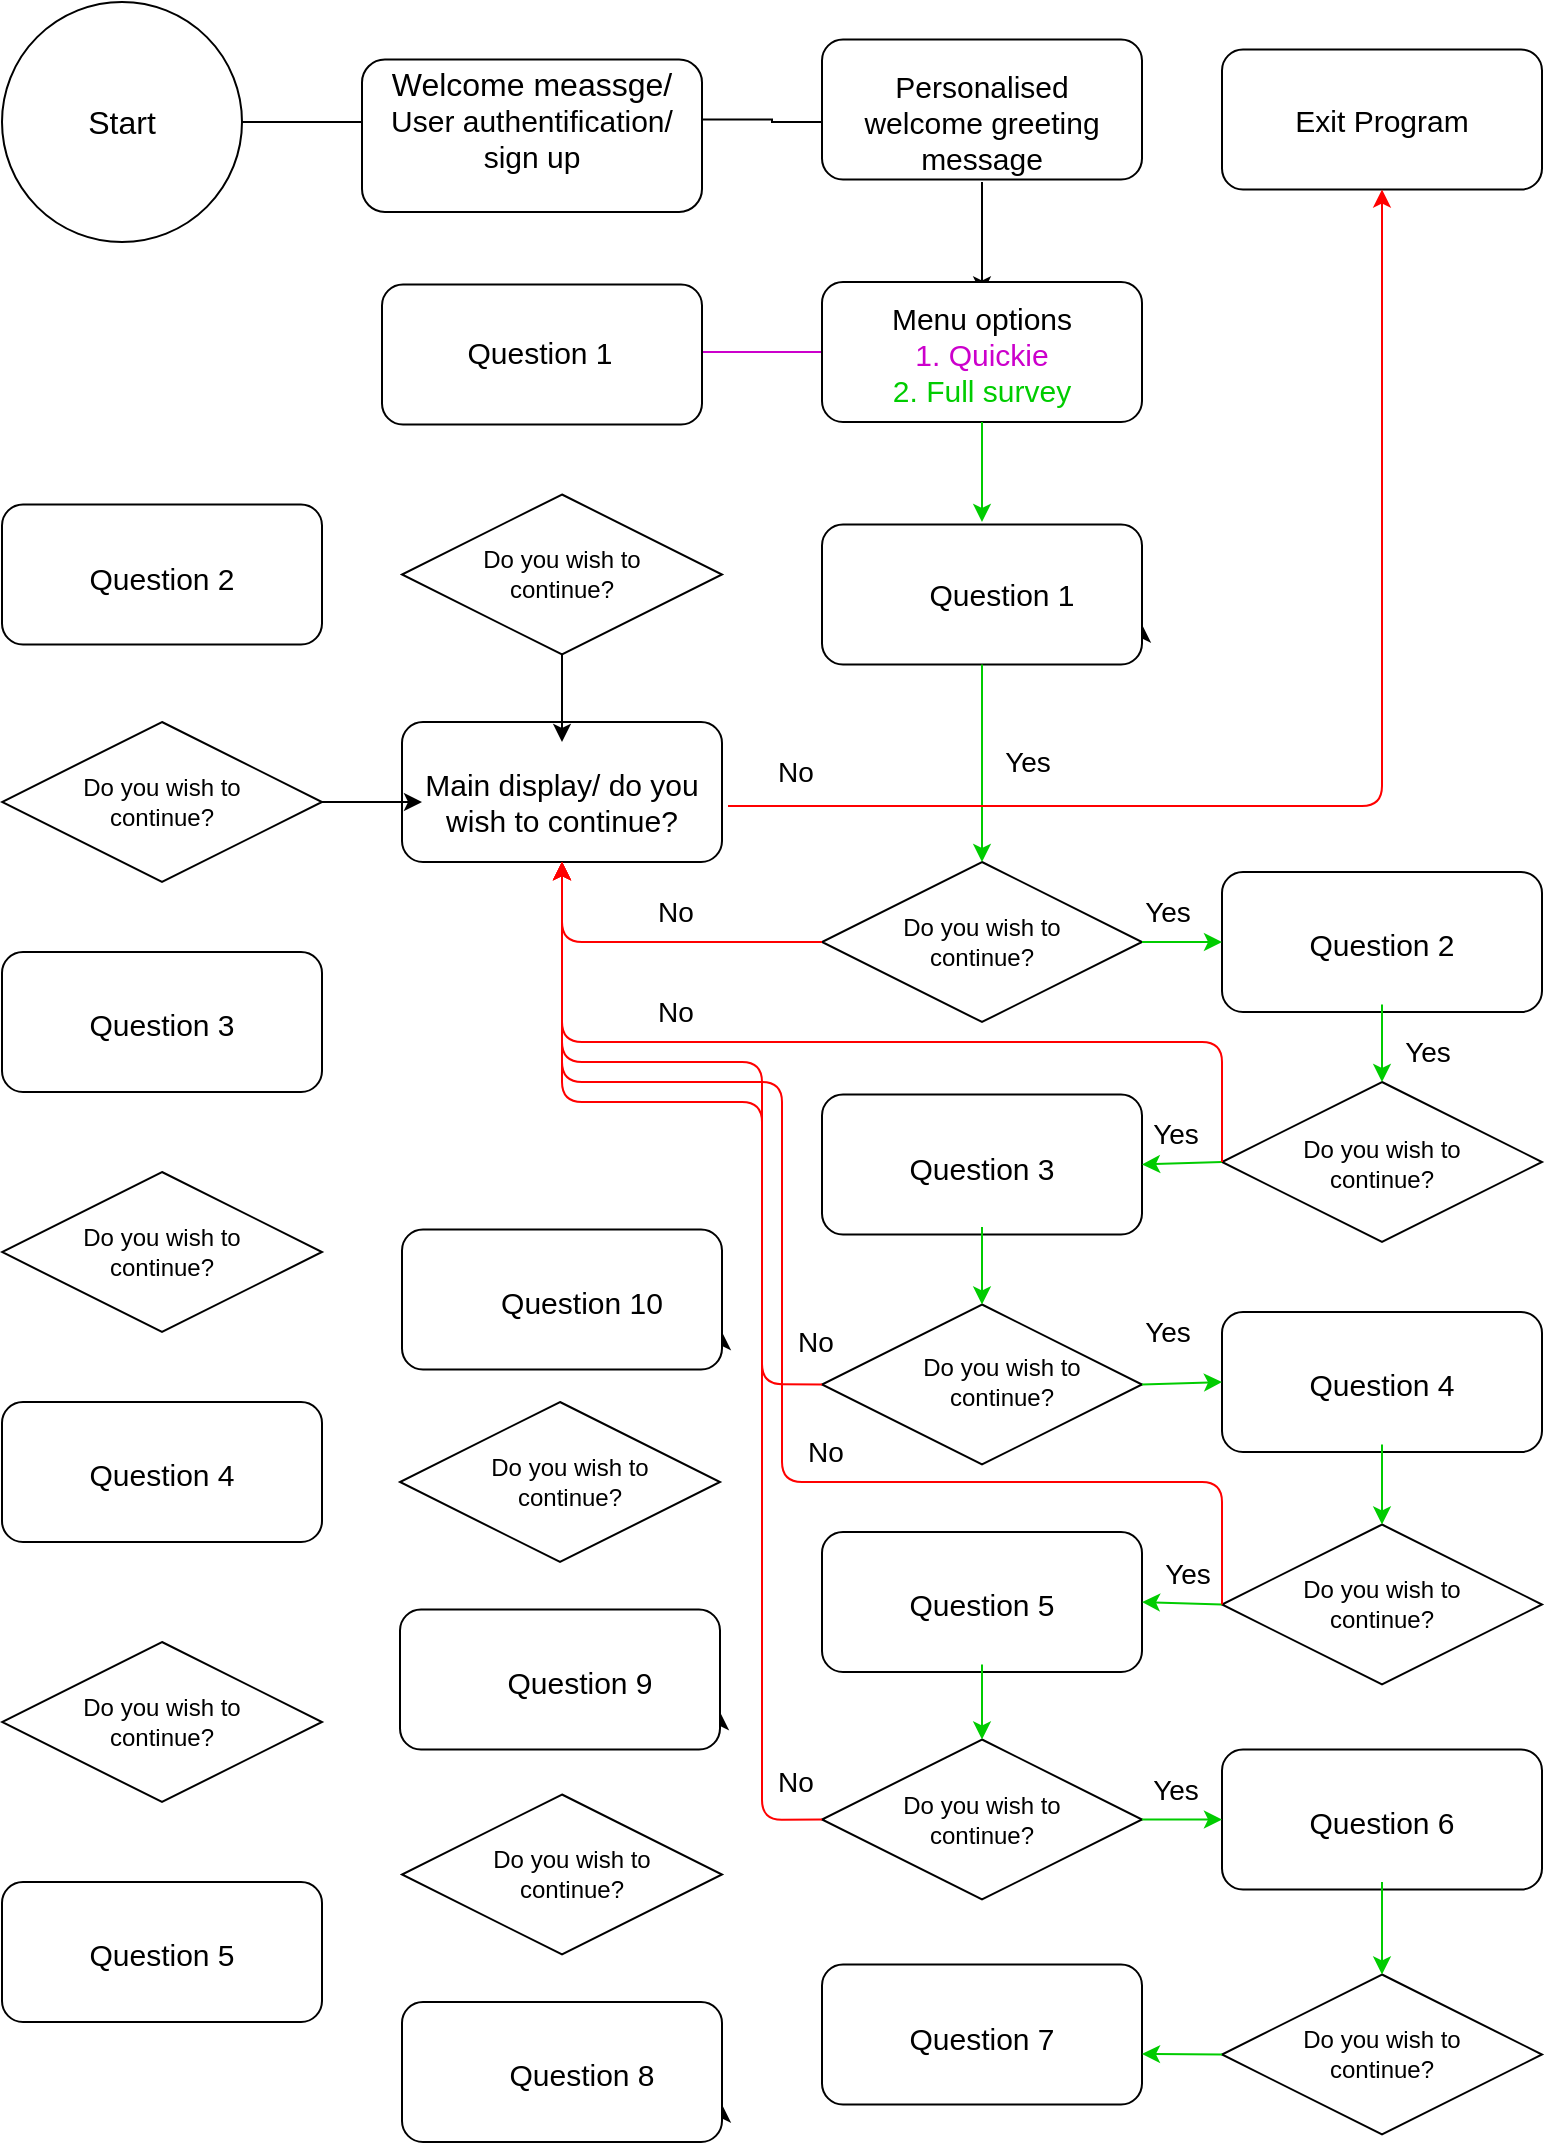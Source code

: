 <mxfile version="14.0.1" type="device"><diagram id="Moc4EUtYtKuMwt3Lj2xM" name="Page-1"><mxGraphModel dx="1632" dy="820" grid="1" gridSize="10" guides="1" tooltips="1" connect="1" arrows="1" fold="1" page="1" pageScale="1" pageWidth="827" pageHeight="1169" math="0" shadow="0"><root><mxCell id="0"/><mxCell id="NkwDIOMj0aWkT5Lve2A2-3" parent="0"/><mxCell id="NkwDIOMj0aWkT5Lve2A2-143" style="edgeStyle=orthogonalEdgeStyle;rounded=0;orthogonalLoop=1;jettySize=auto;html=1;entryX=0.059;entryY=0.521;entryDx=0;entryDy=0;entryPerimeter=0;" edge="1" parent="NkwDIOMj0aWkT5Lve2A2-3" source="NkwDIOMj0aWkT5Lve2A2-5" target="NkwDIOMj0aWkT5Lve2A2-13"><mxGeometry relative="1" as="geometry"/></mxCell><mxCell id="NkwDIOMj0aWkT5Lve2A2-5" value="" style="ellipse;whiteSpace=wrap;html=1;aspect=fixed;" vertex="1" parent="NkwDIOMj0aWkT5Lve2A2-3"><mxGeometry x="30" y="40" width="120" height="120" as="geometry"/></mxCell><mxCell id="NkwDIOMj0aWkT5Lve2A2-6" value="&lt;font style=&quot;font-size: 16px&quot;&gt;Start&lt;/font&gt;" style="text;html=1;strokeColor=none;fillColor=none;align=center;verticalAlign=middle;whiteSpace=wrap;rounded=0;" vertex="1" parent="NkwDIOMj0aWkT5Lve2A2-3"><mxGeometry x="55" y="77.5" width="70" height="45" as="geometry"/></mxCell><mxCell id="NkwDIOMj0aWkT5Lve2A2-12" value="" style="rounded=1;whiteSpace=wrap;html=1;" vertex="1" parent="NkwDIOMj0aWkT5Lve2A2-3"><mxGeometry x="210" y="68.75" width="170" height="76.25" as="geometry"/></mxCell><mxCell id="NkwDIOMj0aWkT5Lve2A2-145" value="" style="edgeStyle=orthogonalEdgeStyle;rounded=0;orthogonalLoop=1;jettySize=auto;html=1;" edge="1" parent="NkwDIOMj0aWkT5Lve2A2-3" source="NkwDIOMj0aWkT5Lve2A2-13" target="NkwDIOMj0aWkT5Lve2A2-15"><mxGeometry relative="1" as="geometry"/></mxCell><mxCell id="NkwDIOMj0aWkT5Lve2A2-13" value="&lt;font style=&quot;font-size: 15px&quot;&gt;&lt;span style=&quot;font-size: 16px&quot;&gt;Welcome meassge/&lt;/span&gt;&lt;br&gt;User authentification/ sign up&lt;/font&gt;" style="text;html=1;strokeColor=none;fillColor=none;align=center;verticalAlign=middle;whiteSpace=wrap;rounded=0;" vertex="1" parent="NkwDIOMj0aWkT5Lve2A2-3"><mxGeometry x="210" y="68.75" width="170" height="60" as="geometry"/></mxCell><mxCell id="NkwDIOMj0aWkT5Lve2A2-14" value="" style="rounded=1;whiteSpace=wrap;html=1;" vertex="1" parent="NkwDIOMj0aWkT5Lve2A2-3"><mxGeometry x="440" y="58.75" width="160" height="70" as="geometry"/></mxCell><mxCell id="NkwDIOMj0aWkT5Lve2A2-147" value="" style="edgeStyle=orthogonalEdgeStyle;rounded=0;orthogonalLoop=1;jettySize=auto;html=1;" edge="1" parent="NkwDIOMj0aWkT5Lve2A2-3" source="NkwDIOMj0aWkT5Lve2A2-15" target="NkwDIOMj0aWkT5Lve2A2-18"><mxGeometry relative="1" as="geometry"/></mxCell><mxCell id="NkwDIOMj0aWkT5Lve2A2-15" value="&lt;font style=&quot;font-size: 15px&quot;&gt;Personalised welcome greeting message&lt;/font&gt;" style="text;html=1;strokeColor=none;fillColor=none;align=center;verticalAlign=middle;whiteSpace=wrap;rounded=0;" vertex="1" parent="NkwDIOMj0aWkT5Lve2A2-3"><mxGeometry x="450" y="70" width="140" height="60" as="geometry"/></mxCell><mxCell id="NkwDIOMj0aWkT5Lve2A2-150" value="" style="edgeStyle=orthogonalEdgeStyle;rounded=0;orthogonalLoop=1;jettySize=auto;html=1;strokeColor=#CC00CC;" edge="1" parent="NkwDIOMj0aWkT5Lve2A2-3" source="NkwDIOMj0aWkT5Lve2A2-17" target="NkwDIOMj0aWkT5Lve2A2-40"><mxGeometry relative="1" as="geometry"/></mxCell><mxCell id="NkwDIOMj0aWkT5Lve2A2-17" value="" style="rounded=1;whiteSpace=wrap;html=1;" vertex="1" parent="NkwDIOMj0aWkT5Lve2A2-3"><mxGeometry x="440" y="180" width="160" height="70" as="geometry"/></mxCell><mxCell id="NkwDIOMj0aWkT5Lve2A2-18" value="&lt;font style=&quot;font-size: 15px&quot;&gt;Menu options&lt;br&gt;&lt;font color=&quot;#cc00cc&quot;&gt;1. Quickie&lt;br&gt;&lt;/font&gt;&lt;font color=&quot;#00cc00&quot;&gt;2. Full survey&lt;/font&gt;&lt;br&gt;&lt;/font&gt;" style="text;html=1;strokeColor=none;fillColor=none;align=center;verticalAlign=middle;whiteSpace=wrap;rounded=0;" vertex="1" parent="NkwDIOMj0aWkT5Lve2A2-3"><mxGeometry x="450" y="186.25" width="140" height="60" as="geometry"/></mxCell><mxCell id="NkwDIOMj0aWkT5Lve2A2-24" style="edgeStyle=orthogonalEdgeStyle;rounded=0;orthogonalLoop=1;jettySize=auto;html=1;exitX=1;exitY=0.75;exitDx=0;exitDy=0;entryX=1;entryY=0.75;entryDx=0;entryDy=0;" edge="1" parent="NkwDIOMj0aWkT5Lve2A2-3" source="NkwDIOMj0aWkT5Lve2A2-25" target="NkwDIOMj0aWkT5Lve2A2-26"><mxGeometry relative="1" as="geometry"/></mxCell><mxCell id="NkwDIOMj0aWkT5Lve2A2-25" value="" style="rounded=1;whiteSpace=wrap;html=1;" vertex="1" parent="NkwDIOMj0aWkT5Lve2A2-3"><mxGeometry x="440" y="301.25" width="160" height="70" as="geometry"/></mxCell><mxCell id="NkwDIOMj0aWkT5Lve2A2-26" value="&lt;font style=&quot;font-size: 15px&quot;&gt;Question 1&lt;br&gt;&lt;/font&gt;" style="text;html=1;strokeColor=none;fillColor=none;align=center;verticalAlign=middle;whiteSpace=wrap;rounded=0;" vertex="1" parent="NkwDIOMj0aWkT5Lve2A2-3"><mxGeometry x="460" y="306.25" width="140" height="60" as="geometry"/></mxCell><mxCell id="NkwDIOMj0aWkT5Lve2A2-27" style="edgeStyle=orthogonalEdgeStyle;rounded=0;orthogonalLoop=1;jettySize=auto;html=1;exitX=1;exitY=0.75;exitDx=0;exitDy=0;entryX=1;entryY=0.75;entryDx=0;entryDy=0;" edge="1" parent="NkwDIOMj0aWkT5Lve2A2-3" source="NkwDIOMj0aWkT5Lve2A2-28" target="NkwDIOMj0aWkT5Lve2A2-29"><mxGeometry relative="1" as="geometry"/></mxCell><mxCell id="NkwDIOMj0aWkT5Lve2A2-28" value="" style="rounded=1;whiteSpace=wrap;html=1;" vertex="1" parent="NkwDIOMj0aWkT5Lve2A2-3"><mxGeometry x="230" y="400" width="160" height="70" as="geometry"/></mxCell><mxCell id="NkwDIOMj0aWkT5Lve2A2-29" value="&lt;font style=&quot;font-size: 15px&quot;&gt;Main display/ do you wish to continue?&lt;br&gt;&lt;/font&gt;" style="text;html=1;strokeColor=none;fillColor=none;align=center;verticalAlign=middle;whiteSpace=wrap;rounded=0;" vertex="1" parent="NkwDIOMj0aWkT5Lve2A2-3"><mxGeometry x="240" y="410" width="140" height="60" as="geometry"/></mxCell><mxCell id="NkwDIOMj0aWkT5Lve2A2-33" style="edgeStyle=orthogonalEdgeStyle;rounded=0;orthogonalLoop=1;jettySize=auto;html=1;exitX=1;exitY=0.75;exitDx=0;exitDy=0;entryX=1;entryY=0.75;entryDx=0;entryDy=0;" edge="1" parent="NkwDIOMj0aWkT5Lve2A2-3" source="NkwDIOMj0aWkT5Lve2A2-34" target="NkwDIOMj0aWkT5Lve2A2-35"><mxGeometry relative="1" as="geometry"/></mxCell><mxCell id="NkwDIOMj0aWkT5Lve2A2-34" value="" style="rounded=1;whiteSpace=wrap;html=1;" vertex="1" parent="NkwDIOMj0aWkT5Lve2A2-3"><mxGeometry x="640" y="63.75" width="160" height="70" as="geometry"/></mxCell><mxCell id="NkwDIOMj0aWkT5Lve2A2-35" value="&lt;font style=&quot;font-size: 15px&quot;&gt;Exit Program&lt;br&gt;&lt;/font&gt;" style="text;html=1;strokeColor=none;fillColor=none;align=center;verticalAlign=middle;whiteSpace=wrap;rounded=0;" vertex="1" parent="NkwDIOMj0aWkT5Lve2A2-3"><mxGeometry x="650" y="68.75" width="140" height="60" as="geometry"/></mxCell><mxCell id="NkwDIOMj0aWkT5Lve2A2-38" style="edgeStyle=orthogonalEdgeStyle;rounded=0;orthogonalLoop=1;jettySize=auto;html=1;exitX=1;exitY=0.75;exitDx=0;exitDy=0;entryX=1;entryY=0.75;entryDx=0;entryDy=0;" edge="1" parent="NkwDIOMj0aWkT5Lve2A2-3" source="NkwDIOMj0aWkT5Lve2A2-39" target="NkwDIOMj0aWkT5Lve2A2-40"><mxGeometry relative="1" as="geometry"/></mxCell><mxCell id="NkwDIOMj0aWkT5Lve2A2-39" value="" style="rounded=1;whiteSpace=wrap;html=1;" vertex="1" parent="NkwDIOMj0aWkT5Lve2A2-3"><mxGeometry x="220" y="181.25" width="160" height="70" as="geometry"/></mxCell><mxCell id="NkwDIOMj0aWkT5Lve2A2-40" value="&lt;font style=&quot;font-size: 15px&quot;&gt;Question 1&lt;br&gt;&lt;/font&gt;" style="text;html=1;strokeColor=none;fillColor=none;align=center;verticalAlign=middle;whiteSpace=wrap;rounded=0;" vertex="1" parent="NkwDIOMj0aWkT5Lve2A2-3"><mxGeometry x="229" y="185" width="140" height="60" as="geometry"/></mxCell><mxCell id="NkwDIOMj0aWkT5Lve2A2-64" value="" style="edgeStyle=orthogonalEdgeStyle;rounded=0;orthogonalLoop=1;jettySize=auto;html=1;" edge="1" parent="NkwDIOMj0aWkT5Lve2A2-3" source="NkwDIOMj0aWkT5Lve2A2-43" target="NkwDIOMj0aWkT5Lve2A2-29"><mxGeometry relative="1" as="geometry"/></mxCell><mxCell id="NkwDIOMj0aWkT5Lve2A2-43" value="" style="rhombus;whiteSpace=wrap;html=1;" vertex="1" parent="NkwDIOMj0aWkT5Lve2A2-3"><mxGeometry x="230" y="286.25" width="160" height="80" as="geometry"/></mxCell><mxCell id="NkwDIOMj0aWkT5Lve2A2-44" value="Do you wish to continue?" style="text;html=1;strokeColor=none;fillColor=none;align=center;verticalAlign=middle;whiteSpace=wrap;rounded=0;" vertex="1" parent="NkwDIOMj0aWkT5Lve2A2-3"><mxGeometry x="255" y="301.25" width="110" height="50" as="geometry"/></mxCell><mxCell id="NkwDIOMj0aWkT5Lve2A2-45" style="edgeStyle=orthogonalEdgeStyle;rounded=0;orthogonalLoop=1;jettySize=auto;html=1;exitX=1;exitY=0.75;exitDx=0;exitDy=0;entryX=1;entryY=0.75;entryDx=0;entryDy=0;" edge="1" parent="NkwDIOMj0aWkT5Lve2A2-3" source="NkwDIOMj0aWkT5Lve2A2-46" target="NkwDIOMj0aWkT5Lve2A2-47"><mxGeometry relative="1" as="geometry"/></mxCell><mxCell id="NkwDIOMj0aWkT5Lve2A2-46" value="" style="rounded=1;whiteSpace=wrap;html=1;" vertex="1" parent="NkwDIOMj0aWkT5Lve2A2-3"><mxGeometry x="30" y="291.25" width="160" height="70" as="geometry"/></mxCell><mxCell id="NkwDIOMj0aWkT5Lve2A2-47" value="&lt;font style=&quot;font-size: 15px&quot;&gt;Question 2&lt;br&gt;&lt;/font&gt;" style="text;html=1;strokeColor=none;fillColor=none;align=center;verticalAlign=middle;whiteSpace=wrap;rounded=0;" vertex="1" parent="NkwDIOMj0aWkT5Lve2A2-3"><mxGeometry x="40" y="297.5" width="140" height="60" as="geometry"/></mxCell><mxCell id="NkwDIOMj0aWkT5Lve2A2-65" value="" style="edgeStyle=orthogonalEdgeStyle;rounded=0;orthogonalLoop=1;jettySize=auto;html=1;" edge="1" parent="NkwDIOMj0aWkT5Lve2A2-3" source="NkwDIOMj0aWkT5Lve2A2-48" target="NkwDIOMj0aWkT5Lve2A2-29"><mxGeometry relative="1" as="geometry"/></mxCell><mxCell id="NkwDIOMj0aWkT5Lve2A2-48" value="" style="rhombus;whiteSpace=wrap;html=1;" vertex="1" parent="NkwDIOMj0aWkT5Lve2A2-3"><mxGeometry x="30" y="400" width="160" height="80" as="geometry"/></mxCell><mxCell id="NkwDIOMj0aWkT5Lve2A2-49" value="Do you wish to continue?" style="text;html=1;strokeColor=none;fillColor=none;align=center;verticalAlign=middle;whiteSpace=wrap;rounded=0;" vertex="1" parent="NkwDIOMj0aWkT5Lve2A2-3"><mxGeometry x="55" y="415" width="110" height="50" as="geometry"/></mxCell><mxCell id="NkwDIOMj0aWkT5Lve2A2-50" style="edgeStyle=orthogonalEdgeStyle;rounded=0;orthogonalLoop=1;jettySize=auto;html=1;exitX=1;exitY=0.75;exitDx=0;exitDy=0;entryX=1;entryY=0.75;entryDx=0;entryDy=0;" edge="1" parent="NkwDIOMj0aWkT5Lve2A2-3" source="NkwDIOMj0aWkT5Lve2A2-51" target="NkwDIOMj0aWkT5Lve2A2-52"><mxGeometry relative="1" as="geometry"/></mxCell><mxCell id="NkwDIOMj0aWkT5Lve2A2-51" value="" style="rounded=1;whiteSpace=wrap;html=1;" vertex="1" parent="NkwDIOMj0aWkT5Lve2A2-3"><mxGeometry x="30" y="515" width="160" height="70" as="geometry"/></mxCell><mxCell id="NkwDIOMj0aWkT5Lve2A2-52" value="&lt;font style=&quot;font-size: 15px&quot;&gt;Question 3&lt;br&gt;&lt;/font&gt;" style="text;html=1;strokeColor=none;fillColor=none;align=center;verticalAlign=middle;whiteSpace=wrap;rounded=0;" vertex="1" parent="NkwDIOMj0aWkT5Lve2A2-3"><mxGeometry x="40" y="521.25" width="140" height="60" as="geometry"/></mxCell><mxCell id="NkwDIOMj0aWkT5Lve2A2-53" value="" style="rhombus;whiteSpace=wrap;html=1;" vertex="1" parent="NkwDIOMj0aWkT5Lve2A2-3"><mxGeometry x="30" y="625" width="160" height="80" as="geometry"/></mxCell><mxCell id="NkwDIOMj0aWkT5Lve2A2-54" value="Do you wish to continue?" style="text;html=1;strokeColor=none;fillColor=none;align=center;verticalAlign=middle;whiteSpace=wrap;rounded=0;" vertex="1" parent="NkwDIOMj0aWkT5Lve2A2-3"><mxGeometry x="55" y="640" width="110" height="50" as="geometry"/></mxCell><mxCell id="NkwDIOMj0aWkT5Lve2A2-55" style="edgeStyle=orthogonalEdgeStyle;rounded=0;orthogonalLoop=1;jettySize=auto;html=1;exitX=1;exitY=0.75;exitDx=0;exitDy=0;entryX=1;entryY=0.75;entryDx=0;entryDy=0;" edge="1" parent="NkwDIOMj0aWkT5Lve2A2-3" source="NkwDIOMj0aWkT5Lve2A2-56" target="NkwDIOMj0aWkT5Lve2A2-57"><mxGeometry relative="1" as="geometry"/></mxCell><mxCell id="NkwDIOMj0aWkT5Lve2A2-56" value="" style="rounded=1;whiteSpace=wrap;html=1;" vertex="1" parent="NkwDIOMj0aWkT5Lve2A2-3"><mxGeometry x="30" y="740" width="160" height="70" as="geometry"/></mxCell><mxCell id="NkwDIOMj0aWkT5Lve2A2-57" value="&lt;font style=&quot;font-size: 15px&quot;&gt;Question 4&lt;br&gt;&lt;/font&gt;" style="text;html=1;strokeColor=none;fillColor=none;align=center;verticalAlign=middle;whiteSpace=wrap;rounded=0;" vertex="1" parent="NkwDIOMj0aWkT5Lve2A2-3"><mxGeometry x="40" y="746.25" width="140" height="60" as="geometry"/></mxCell><mxCell id="NkwDIOMj0aWkT5Lve2A2-58" value="" style="rhombus;whiteSpace=wrap;html=1;" vertex="1" parent="NkwDIOMj0aWkT5Lve2A2-3"><mxGeometry x="30" y="860" width="160" height="80" as="geometry"/></mxCell><mxCell id="NkwDIOMj0aWkT5Lve2A2-59" value="Do you wish to continue?" style="text;html=1;strokeColor=none;fillColor=none;align=center;verticalAlign=middle;whiteSpace=wrap;rounded=0;" vertex="1" parent="NkwDIOMj0aWkT5Lve2A2-3"><mxGeometry x="55" y="875" width="110" height="50" as="geometry"/></mxCell><mxCell id="NkwDIOMj0aWkT5Lve2A2-60" style="edgeStyle=orthogonalEdgeStyle;rounded=0;orthogonalLoop=1;jettySize=auto;html=1;exitX=1;exitY=0.75;exitDx=0;exitDy=0;entryX=1;entryY=0.75;entryDx=0;entryDy=0;" edge="1" parent="NkwDIOMj0aWkT5Lve2A2-3" source="NkwDIOMj0aWkT5Lve2A2-61" target="NkwDIOMj0aWkT5Lve2A2-62"><mxGeometry relative="1" as="geometry"/></mxCell><mxCell id="NkwDIOMj0aWkT5Lve2A2-61" value="" style="rounded=1;whiteSpace=wrap;html=1;" vertex="1" parent="NkwDIOMj0aWkT5Lve2A2-3"><mxGeometry x="30" y="980" width="160" height="70" as="geometry"/></mxCell><mxCell id="NkwDIOMj0aWkT5Lve2A2-62" value="&lt;font style=&quot;font-size: 15px&quot;&gt;Question 5&lt;br&gt;&lt;/font&gt;" style="text;html=1;strokeColor=none;fillColor=none;align=center;verticalAlign=middle;whiteSpace=wrap;rounded=0;" vertex="1" parent="NkwDIOMj0aWkT5Lve2A2-3"><mxGeometry x="40" y="986.25" width="140" height="60" as="geometry"/></mxCell><mxCell id="NkwDIOMj0aWkT5Lve2A2-66" value="&lt;font style=&quot;font-size: 14px&quot;&gt;No&lt;/font&gt;" style="text;html=1;strokeColor=none;fillColor=none;align=center;verticalAlign=middle;whiteSpace=wrap;rounded=0;" vertex="1" parent="NkwDIOMj0aWkT5Lve2A2-3"><mxGeometry x="404" y="415" width="46" height="20" as="geometry"/></mxCell><mxCell id="NkwDIOMj0aWkT5Lve2A2-67" value="" style="rhombus;whiteSpace=wrap;html=1;" vertex="1" parent="NkwDIOMj0aWkT5Lve2A2-3"><mxGeometry x="440" y="470" width="160" height="80" as="geometry"/></mxCell><mxCell id="NkwDIOMj0aWkT5Lve2A2-68" value="Do you wish to continue?" style="text;html=1;strokeColor=none;fillColor=none;align=center;verticalAlign=middle;whiteSpace=wrap;rounded=0;" vertex="1" parent="NkwDIOMj0aWkT5Lve2A2-3"><mxGeometry x="465" y="485" width="110" height="50" as="geometry"/></mxCell><mxCell id="NkwDIOMj0aWkT5Lve2A2-69" style="edgeStyle=orthogonalEdgeStyle;rounded=0;orthogonalLoop=1;jettySize=auto;html=1;exitX=1;exitY=0.75;exitDx=0;exitDy=0;entryX=1;entryY=0.75;entryDx=0;entryDy=0;" edge="1" parent="NkwDIOMj0aWkT5Lve2A2-3" source="NkwDIOMj0aWkT5Lve2A2-70" target="NkwDIOMj0aWkT5Lve2A2-71"><mxGeometry relative="1" as="geometry"/></mxCell><mxCell id="NkwDIOMj0aWkT5Lve2A2-70" value="" style="rounded=1;whiteSpace=wrap;html=1;" vertex="1" parent="NkwDIOMj0aWkT5Lve2A2-3"><mxGeometry x="640" y="475" width="160" height="70" as="geometry"/></mxCell><mxCell id="NkwDIOMj0aWkT5Lve2A2-71" value="&lt;font style=&quot;font-size: 15px&quot;&gt;Question 2&lt;br&gt;&lt;/font&gt;" style="text;html=1;strokeColor=none;fillColor=none;align=center;verticalAlign=middle;whiteSpace=wrap;rounded=0;" vertex="1" parent="NkwDIOMj0aWkT5Lve2A2-3"><mxGeometry x="650" y="481.25" width="140" height="60" as="geometry"/></mxCell><mxCell id="NkwDIOMj0aWkT5Lve2A2-72" value="" style="rhombus;whiteSpace=wrap;html=1;" vertex="1" parent="NkwDIOMj0aWkT5Lve2A2-3"><mxGeometry x="640" y="580" width="160" height="80" as="geometry"/></mxCell><mxCell id="NkwDIOMj0aWkT5Lve2A2-73" value="Do you wish to continue?" style="text;html=1;strokeColor=none;fillColor=none;align=center;verticalAlign=middle;whiteSpace=wrap;rounded=0;" vertex="1" parent="NkwDIOMj0aWkT5Lve2A2-3"><mxGeometry x="665" y="596.25" width="110" height="50" as="geometry"/></mxCell><mxCell id="NkwDIOMj0aWkT5Lve2A2-74" style="edgeStyle=orthogonalEdgeStyle;rounded=0;orthogonalLoop=1;jettySize=auto;html=1;exitX=1;exitY=0.75;exitDx=0;exitDy=0;entryX=1;entryY=0.75;entryDx=0;entryDy=0;" edge="1" parent="NkwDIOMj0aWkT5Lve2A2-3" source="NkwDIOMj0aWkT5Lve2A2-75" target="NkwDIOMj0aWkT5Lve2A2-76"><mxGeometry relative="1" as="geometry"/></mxCell><mxCell id="NkwDIOMj0aWkT5Lve2A2-75" value="" style="rounded=1;whiteSpace=wrap;html=1;" vertex="1" parent="NkwDIOMj0aWkT5Lve2A2-3"><mxGeometry x="440" y="586.25" width="160" height="70" as="geometry"/></mxCell><mxCell id="NkwDIOMj0aWkT5Lve2A2-76" value="&lt;font style=&quot;font-size: 15px&quot;&gt;Question 3&lt;br&gt;&lt;/font&gt;" style="text;html=1;strokeColor=none;fillColor=none;align=center;verticalAlign=middle;whiteSpace=wrap;rounded=0;" vertex="1" parent="NkwDIOMj0aWkT5Lve2A2-3"><mxGeometry x="450" y="592.5" width="140" height="60" as="geometry"/></mxCell><mxCell id="NkwDIOMj0aWkT5Lve2A2-77" value="" style="rhombus;whiteSpace=wrap;html=1;" vertex="1" parent="NkwDIOMj0aWkT5Lve2A2-3"><mxGeometry x="440" y="691.25" width="160" height="80" as="geometry"/></mxCell><mxCell id="NkwDIOMj0aWkT5Lve2A2-78" value="Do you wish to continue?" style="text;html=1;strokeColor=none;fillColor=none;align=center;verticalAlign=middle;whiteSpace=wrap;rounded=0;" vertex="1" parent="NkwDIOMj0aWkT5Lve2A2-3"><mxGeometry x="475" y="705" width="110" height="50" as="geometry"/></mxCell><mxCell id="NkwDIOMj0aWkT5Lve2A2-79" style="edgeStyle=orthogonalEdgeStyle;rounded=0;orthogonalLoop=1;jettySize=auto;html=1;exitX=1;exitY=0.75;exitDx=0;exitDy=0;entryX=1;entryY=0.75;entryDx=0;entryDy=0;" edge="1" parent="NkwDIOMj0aWkT5Lve2A2-3" source="NkwDIOMj0aWkT5Lve2A2-80" target="NkwDIOMj0aWkT5Lve2A2-81"><mxGeometry relative="1" as="geometry"/></mxCell><mxCell id="NkwDIOMj0aWkT5Lve2A2-80" value="" style="rounded=1;whiteSpace=wrap;html=1;" vertex="1" parent="NkwDIOMj0aWkT5Lve2A2-3"><mxGeometry x="640" y="695" width="160" height="70" as="geometry"/></mxCell><mxCell id="NkwDIOMj0aWkT5Lve2A2-81" value="&lt;font style=&quot;font-size: 15px&quot;&gt;Question 4&lt;br&gt;&lt;/font&gt;" style="text;html=1;strokeColor=none;fillColor=none;align=center;verticalAlign=middle;whiteSpace=wrap;rounded=0;" vertex="1" parent="NkwDIOMj0aWkT5Lve2A2-3"><mxGeometry x="650" y="701.25" width="140" height="60" as="geometry"/></mxCell><mxCell id="NkwDIOMj0aWkT5Lve2A2-99" style="edgeStyle=orthogonalEdgeStyle;rounded=0;orthogonalLoop=1;jettySize=auto;html=1;exitX=1;exitY=0.75;exitDx=0;exitDy=0;entryX=1;entryY=0.75;entryDx=0;entryDy=0;" edge="1" parent="NkwDIOMj0aWkT5Lve2A2-3" source="NkwDIOMj0aWkT5Lve2A2-100" target="NkwDIOMj0aWkT5Lve2A2-101"><mxGeometry relative="1" as="geometry"/></mxCell><mxCell id="NkwDIOMj0aWkT5Lve2A2-100" value="" style="rounded=1;whiteSpace=wrap;html=1;" vertex="1" parent="NkwDIOMj0aWkT5Lve2A2-3"><mxGeometry x="440" y="805" width="160" height="70" as="geometry"/></mxCell><mxCell id="NkwDIOMj0aWkT5Lve2A2-101" value="&lt;font style=&quot;font-size: 15px&quot;&gt;Question 5&lt;br&gt;&lt;/font&gt;" style="text;html=1;strokeColor=none;fillColor=none;align=center;verticalAlign=middle;whiteSpace=wrap;rounded=0;" vertex="1" parent="NkwDIOMj0aWkT5Lve2A2-3"><mxGeometry x="450" y="811.25" width="140" height="60" as="geometry"/></mxCell><mxCell id="NkwDIOMj0aWkT5Lve2A2-104" style="edgeStyle=orthogonalEdgeStyle;rounded=0;orthogonalLoop=1;jettySize=auto;html=1;exitX=1;exitY=0.75;exitDx=0;exitDy=0;entryX=1;entryY=0.75;entryDx=0;entryDy=0;" edge="1" parent="NkwDIOMj0aWkT5Lve2A2-3" source="NkwDIOMj0aWkT5Lve2A2-105" target="NkwDIOMj0aWkT5Lve2A2-106"><mxGeometry relative="1" as="geometry"/></mxCell><mxCell id="NkwDIOMj0aWkT5Lve2A2-105" value="" style="rounded=1;whiteSpace=wrap;html=1;" vertex="1" parent="NkwDIOMj0aWkT5Lve2A2-3"><mxGeometry x="640" y="913.75" width="160" height="70" as="geometry"/></mxCell><mxCell id="NkwDIOMj0aWkT5Lve2A2-106" value="&lt;font style=&quot;font-size: 15px&quot;&gt;Question 6&lt;br&gt;&lt;/font&gt;" style="text;html=1;strokeColor=none;fillColor=none;align=center;verticalAlign=middle;whiteSpace=wrap;rounded=0;" vertex="1" parent="NkwDIOMj0aWkT5Lve2A2-3"><mxGeometry x="650" y="920" width="140" height="60" as="geometry"/></mxCell><mxCell id="NkwDIOMj0aWkT5Lve2A2-109" style="edgeStyle=orthogonalEdgeStyle;rounded=0;orthogonalLoop=1;jettySize=auto;html=1;exitX=1;exitY=0.75;exitDx=0;exitDy=0;entryX=1;entryY=0.75;entryDx=0;entryDy=0;" edge="1" parent="NkwDIOMj0aWkT5Lve2A2-3" source="NkwDIOMj0aWkT5Lve2A2-110" target="NkwDIOMj0aWkT5Lve2A2-111"><mxGeometry relative="1" as="geometry"/></mxCell><mxCell id="NkwDIOMj0aWkT5Lve2A2-110" value="" style="rounded=1;whiteSpace=wrap;html=1;" vertex="1" parent="NkwDIOMj0aWkT5Lve2A2-3"><mxGeometry x="440" y="1021.25" width="160" height="70" as="geometry"/></mxCell><mxCell id="NkwDIOMj0aWkT5Lve2A2-111" value="&lt;font style=&quot;font-size: 15px&quot;&gt;Question 7&lt;br&gt;&lt;/font&gt;" style="text;html=1;strokeColor=none;fillColor=none;align=center;verticalAlign=middle;whiteSpace=wrap;rounded=0;" vertex="1" parent="NkwDIOMj0aWkT5Lve2A2-3"><mxGeometry x="450" y="1027.5" width="140" height="60" as="geometry"/></mxCell><mxCell id="NkwDIOMj0aWkT5Lve2A2-112" style="edgeStyle=orthogonalEdgeStyle;rounded=0;orthogonalLoop=1;jettySize=auto;html=1;exitX=1;exitY=0.75;exitDx=0;exitDy=0;entryX=1;entryY=0.75;entryDx=0;entryDy=0;" edge="1" parent="NkwDIOMj0aWkT5Lve2A2-3" source="NkwDIOMj0aWkT5Lve2A2-113" target="NkwDIOMj0aWkT5Lve2A2-114"><mxGeometry relative="1" as="geometry"/></mxCell><mxCell id="NkwDIOMj0aWkT5Lve2A2-113" value="" style="rounded=1;whiteSpace=wrap;html=1;" vertex="1" parent="NkwDIOMj0aWkT5Lve2A2-3"><mxGeometry x="230" y="1040" width="160" height="70" as="geometry"/></mxCell><mxCell id="NkwDIOMj0aWkT5Lve2A2-114" value="&lt;font style=&quot;font-size: 15px&quot;&gt;Question 8&lt;br&gt;&lt;/font&gt;" style="text;html=1;strokeColor=none;fillColor=none;align=center;verticalAlign=middle;whiteSpace=wrap;rounded=0;" vertex="1" parent="NkwDIOMj0aWkT5Lve2A2-3"><mxGeometry x="250" y="1046.25" width="140" height="60" as="geometry"/></mxCell><mxCell id="NkwDIOMj0aWkT5Lve2A2-115" value="" style="rhombus;whiteSpace=wrap;html=1;" vertex="1" parent="NkwDIOMj0aWkT5Lve2A2-3"><mxGeometry x="230" y="936.25" width="160" height="80" as="geometry"/></mxCell><mxCell id="NkwDIOMj0aWkT5Lve2A2-116" value="Do you wish to continue?" style="text;html=1;strokeColor=none;fillColor=none;align=center;verticalAlign=middle;whiteSpace=wrap;rounded=0;" vertex="1" parent="NkwDIOMj0aWkT5Lve2A2-3"><mxGeometry x="260" y="951.25" width="110" height="50" as="geometry"/></mxCell><mxCell id="NkwDIOMj0aWkT5Lve2A2-122" style="edgeStyle=orthogonalEdgeStyle;rounded=0;orthogonalLoop=1;jettySize=auto;html=1;exitX=1;exitY=0.75;exitDx=0;exitDy=0;entryX=1;entryY=0.75;entryDx=0;entryDy=0;" edge="1" parent="NkwDIOMj0aWkT5Lve2A2-3" source="NkwDIOMj0aWkT5Lve2A2-123" target="NkwDIOMj0aWkT5Lve2A2-124"><mxGeometry relative="1" as="geometry"/></mxCell><mxCell id="NkwDIOMj0aWkT5Lve2A2-123" value="" style="rounded=1;whiteSpace=wrap;html=1;" vertex="1" parent="NkwDIOMj0aWkT5Lve2A2-3"><mxGeometry x="229" y="843.75" width="160" height="70" as="geometry"/></mxCell><mxCell id="NkwDIOMj0aWkT5Lve2A2-124" value="&lt;font style=&quot;font-size: 15px&quot;&gt;Question 9&lt;br&gt;&lt;/font&gt;" style="text;html=1;strokeColor=none;fillColor=none;align=center;verticalAlign=middle;whiteSpace=wrap;rounded=0;" vertex="1" parent="NkwDIOMj0aWkT5Lve2A2-3"><mxGeometry x="249" y="850" width="140" height="60" as="geometry"/></mxCell><mxCell id="NkwDIOMj0aWkT5Lve2A2-125" value="" style="rhombus;whiteSpace=wrap;html=1;" vertex="1" parent="NkwDIOMj0aWkT5Lve2A2-3"><mxGeometry x="229" y="740" width="160" height="80" as="geometry"/></mxCell><mxCell id="NkwDIOMj0aWkT5Lve2A2-126" value="Do you wish to continue?" style="text;html=1;strokeColor=none;fillColor=none;align=center;verticalAlign=middle;whiteSpace=wrap;rounded=0;" vertex="1" parent="NkwDIOMj0aWkT5Lve2A2-3"><mxGeometry x="259" y="755" width="110" height="50" as="geometry"/></mxCell><mxCell id="NkwDIOMj0aWkT5Lve2A2-127" style="edgeStyle=orthogonalEdgeStyle;rounded=0;orthogonalLoop=1;jettySize=auto;html=1;exitX=1;exitY=0.75;exitDx=0;exitDy=0;entryX=1;entryY=0.75;entryDx=0;entryDy=0;" edge="1" parent="NkwDIOMj0aWkT5Lve2A2-3" source="NkwDIOMj0aWkT5Lve2A2-128" target="NkwDIOMj0aWkT5Lve2A2-129"><mxGeometry relative="1" as="geometry"/></mxCell><mxCell id="NkwDIOMj0aWkT5Lve2A2-128" value="" style="rounded=1;whiteSpace=wrap;html=1;" vertex="1" parent="NkwDIOMj0aWkT5Lve2A2-3"><mxGeometry x="230" y="653.75" width="160" height="70" as="geometry"/></mxCell><mxCell id="NkwDIOMj0aWkT5Lve2A2-129" value="&lt;font style=&quot;font-size: 15px&quot;&gt;Question 10&lt;br&gt;&lt;/font&gt;" style="text;html=1;strokeColor=none;fillColor=none;align=center;verticalAlign=middle;whiteSpace=wrap;rounded=0;" vertex="1" parent="NkwDIOMj0aWkT5Lve2A2-3"><mxGeometry x="250" y="660" width="140" height="60" as="geometry"/></mxCell><mxCell id="NkwDIOMj0aWkT5Lve2A2-132" value="" style="rhombus;whiteSpace=wrap;html=1;" vertex="1" parent="NkwDIOMj0aWkT5Lve2A2-3"><mxGeometry x="640" y="801.25" width="160" height="80" as="geometry"/></mxCell><mxCell id="NkwDIOMj0aWkT5Lve2A2-133" value="Do you wish to continue?" style="text;html=1;strokeColor=none;fillColor=none;align=center;verticalAlign=middle;whiteSpace=wrap;rounded=0;" vertex="1" parent="NkwDIOMj0aWkT5Lve2A2-3"><mxGeometry x="665" y="816.25" width="110" height="50" as="geometry"/></mxCell><mxCell id="NkwDIOMj0aWkT5Lve2A2-134" value="" style="rhombus;whiteSpace=wrap;html=1;" vertex="1" parent="NkwDIOMj0aWkT5Lve2A2-3"><mxGeometry x="440" y="908.75" width="160" height="80" as="geometry"/></mxCell><mxCell id="NkwDIOMj0aWkT5Lve2A2-135" value="Do you wish to continue?" style="text;html=1;strokeColor=none;fillColor=none;align=center;verticalAlign=middle;whiteSpace=wrap;rounded=0;" vertex="1" parent="NkwDIOMj0aWkT5Lve2A2-3"><mxGeometry x="465" y="923.75" width="110" height="50" as="geometry"/></mxCell><mxCell id="NkwDIOMj0aWkT5Lve2A2-136" value="" style="rhombus;whiteSpace=wrap;html=1;" vertex="1" parent="NkwDIOMj0aWkT5Lve2A2-3"><mxGeometry x="640" y="1026.25" width="160" height="80" as="geometry"/></mxCell><mxCell id="NkwDIOMj0aWkT5Lve2A2-137" value="Do you wish to continue?" style="text;html=1;strokeColor=none;fillColor=none;align=center;verticalAlign=middle;whiteSpace=wrap;rounded=0;" vertex="1" parent="NkwDIOMj0aWkT5Lve2A2-3"><mxGeometry x="665" y="1041.25" width="110" height="50" as="geometry"/></mxCell><mxCell id="NkwDIOMj0aWkT5Lve2A2-153" value="" style="endArrow=classic;html=1;exitX=0.5;exitY=1;exitDx=0;exitDy=0;strokeColor=#00CC00;" edge="1" parent="NkwDIOMj0aWkT5Lve2A2-3" source="NkwDIOMj0aWkT5Lve2A2-17"><mxGeometry width="50" height="50" relative="1" as="geometry"><mxPoint x="430" y="340" as="sourcePoint"/><mxPoint x="520" y="300" as="targetPoint"/></mxGeometry></mxCell><mxCell id="NkwDIOMj0aWkT5Lve2A2-154" value="" style="endArrow=classic;html=1;exitX=0.5;exitY=1;exitDx=0;exitDy=0;strokeColor=#00CC00;entryX=0.5;entryY=0;entryDx=0;entryDy=0;" edge="1" parent="NkwDIOMj0aWkT5Lve2A2-3" source="NkwDIOMj0aWkT5Lve2A2-25" target="NkwDIOMj0aWkT5Lve2A2-67"><mxGeometry width="50" height="50" relative="1" as="geometry"><mxPoint x="530" y="260" as="sourcePoint"/><mxPoint x="530" y="310" as="targetPoint"/></mxGeometry></mxCell><mxCell id="NkwDIOMj0aWkT5Lve2A2-155" value="" style="endArrow=classic;html=1;exitX=1;exitY=0.5;exitDx=0;exitDy=0;strokeColor=#00CC00;entryX=0;entryY=0.5;entryDx=0;entryDy=0;" edge="1" parent="NkwDIOMj0aWkT5Lve2A2-3" source="NkwDIOMj0aWkT5Lve2A2-67" target="NkwDIOMj0aWkT5Lve2A2-70"><mxGeometry width="50" height="50" relative="1" as="geometry"><mxPoint x="530" y="381.25" as="sourcePoint"/><mxPoint x="530" y="480" as="targetPoint"/></mxGeometry></mxCell><mxCell id="NkwDIOMj0aWkT5Lve2A2-157" value="" style="endArrow=classic;html=1;exitX=0.5;exitY=1;exitDx=0;exitDy=0;strokeColor=#00CC00;" edge="1" parent="NkwDIOMj0aWkT5Lve2A2-3" source="NkwDIOMj0aWkT5Lve2A2-71"><mxGeometry width="50" height="50" relative="1" as="geometry"><mxPoint x="610" y="520" as="sourcePoint"/><mxPoint x="720" y="580" as="targetPoint"/></mxGeometry></mxCell><mxCell id="NkwDIOMj0aWkT5Lve2A2-159" value="" style="endArrow=classic;html=1;strokeColor=#FF0000;exitX=0;exitY=0.5;exitDx=0;exitDy=0;entryX=0.5;entryY=1;entryDx=0;entryDy=0;" edge="1" parent="NkwDIOMj0aWkT5Lve2A2-3" source="NkwDIOMj0aWkT5Lve2A2-67" target="NkwDIOMj0aWkT5Lve2A2-29"><mxGeometry width="50" height="50" relative="1" as="geometry"><mxPoint x="440" y="570" as="sourcePoint"/><mxPoint x="720" y="140" as="targetPoint"/><Array as="points"><mxPoint x="310" y="510"/></Array></mxGeometry></mxCell><mxCell id="NkwDIOMj0aWkT5Lve2A2-160" value="" style="endArrow=classic;html=1;exitX=0;exitY=0.5;exitDx=0;exitDy=0;strokeColor=#00CC00;entryX=1;entryY=0.5;entryDx=0;entryDy=0;" edge="1" parent="NkwDIOMj0aWkT5Lve2A2-3" source="NkwDIOMj0aWkT5Lve2A2-72" target="NkwDIOMj0aWkT5Lve2A2-75"><mxGeometry width="50" height="50" relative="1" as="geometry"><mxPoint x="730" y="551.25" as="sourcePoint"/><mxPoint x="730" y="590" as="targetPoint"/></mxGeometry></mxCell><mxCell id="NkwDIOMj0aWkT5Lve2A2-161" value="" style="endArrow=classic;html=1;strokeColor=#FF0000;entryX=0.5;entryY=1;entryDx=0;entryDy=0;" edge="1" parent="NkwDIOMj0aWkT5Lve2A2-3" target="NkwDIOMj0aWkT5Lve2A2-29"><mxGeometry width="50" height="50" relative="1" as="geometry"><mxPoint x="640" y="620" as="sourcePoint"/><mxPoint x="720" y="440" as="targetPoint"/><Array as="points"><mxPoint x="640" y="560"/><mxPoint x="310" y="560"/></Array></mxGeometry></mxCell><mxCell id="NkwDIOMj0aWkT5Lve2A2-162" value="" style="endArrow=classic;html=1;strokeColor=#FF0000;entryX=0.5;entryY=1;entryDx=0;entryDy=0;" edge="1" parent="NkwDIOMj0aWkT5Lve2A2-3" target="NkwDIOMj0aWkT5Lve2A2-34"><mxGeometry width="50" height="50" relative="1" as="geometry"><mxPoint x="393" y="442" as="sourcePoint"/><mxPoint x="320" y="480" as="targetPoint"/><Array as="points"><mxPoint x="720" y="442"/></Array></mxGeometry></mxCell><mxCell id="NkwDIOMj0aWkT5Lve2A2-163" value="&lt;font style=&quot;font-size: 14px&quot;&gt;No&lt;/font&gt;" style="text;html=1;strokeColor=none;fillColor=none;align=center;verticalAlign=middle;whiteSpace=wrap;rounded=0;" vertex="1" parent="NkwDIOMj0aWkT5Lve2A2-3"><mxGeometry x="344" y="485" width="46" height="20" as="geometry"/></mxCell><mxCell id="NkwDIOMj0aWkT5Lve2A2-164" value="&lt;font style=&quot;font-size: 14px&quot;&gt;No&lt;/font&gt;" style="text;html=1;strokeColor=none;fillColor=none;align=center;verticalAlign=middle;whiteSpace=wrap;rounded=0;" vertex="1" parent="NkwDIOMj0aWkT5Lve2A2-3"><mxGeometry x="344" y="535" width="46" height="20" as="geometry"/></mxCell><mxCell id="NkwDIOMj0aWkT5Lve2A2-165" value="&lt;font style=&quot;font-size: 14px&quot;&gt;Yes&lt;/font&gt;" style="text;html=1;strokeColor=none;fillColor=none;align=center;verticalAlign=middle;whiteSpace=wrap;rounded=0;" vertex="1" parent="NkwDIOMj0aWkT5Lve2A2-3"><mxGeometry x="520" y="410" width="46" height="20" as="geometry"/></mxCell><mxCell id="NkwDIOMj0aWkT5Lve2A2-166" value="&lt;font style=&quot;font-size: 14px&quot;&gt;Yes&lt;/font&gt;" style="text;html=1;strokeColor=none;fillColor=none;align=center;verticalAlign=middle;whiteSpace=wrap;rounded=0;" vertex="1" parent="NkwDIOMj0aWkT5Lve2A2-3"><mxGeometry x="590" y="485" width="46" height="20" as="geometry"/></mxCell><mxCell id="NkwDIOMj0aWkT5Lve2A2-167" value="&lt;font style=&quot;font-size: 14px&quot;&gt;Yes&lt;/font&gt;" style="text;html=1;strokeColor=none;fillColor=none;align=center;verticalAlign=middle;whiteSpace=wrap;rounded=0;" vertex="1" parent="NkwDIOMj0aWkT5Lve2A2-3"><mxGeometry x="720" y="555" width="46" height="20" as="geometry"/></mxCell><mxCell id="NkwDIOMj0aWkT5Lve2A2-168" value="&lt;font style=&quot;font-size: 14px&quot;&gt;Yes&lt;/font&gt;" style="text;html=1;strokeColor=none;fillColor=none;align=center;verticalAlign=middle;whiteSpace=wrap;rounded=0;" vertex="1" parent="NkwDIOMj0aWkT5Lve2A2-3"><mxGeometry x="594" y="596.25" width="46" height="20" as="geometry"/></mxCell><mxCell id="NkwDIOMj0aWkT5Lve2A2-169" value="" style="endArrow=classic;html=1;exitX=0.5;exitY=1;exitDx=0;exitDy=0;strokeColor=#00CC00;entryX=0.5;entryY=0;entryDx=0;entryDy=0;" edge="1" parent="NkwDIOMj0aWkT5Lve2A2-3" source="NkwDIOMj0aWkT5Lve2A2-76" target="NkwDIOMj0aWkT5Lve2A2-77"><mxGeometry width="50" height="50" relative="1" as="geometry"><mxPoint x="650" y="630" as="sourcePoint"/><mxPoint x="610" y="631.25" as="targetPoint"/></mxGeometry></mxCell><mxCell id="NkwDIOMj0aWkT5Lve2A2-170" value="&lt;font style=&quot;font-size: 14px&quot;&gt;Yes&lt;/font&gt;" style="text;html=1;strokeColor=none;fillColor=none;align=center;verticalAlign=middle;whiteSpace=wrap;rounded=0;" vertex="1" parent="NkwDIOMj0aWkT5Lve2A2-3"><mxGeometry x="590" y="695" width="46" height="20" as="geometry"/></mxCell><mxCell id="NkwDIOMj0aWkT5Lve2A2-172" value="" style="endArrow=classic;html=1;exitX=1;exitY=0.5;exitDx=0;exitDy=0;strokeColor=#00CC00;entryX=0;entryY=0.5;entryDx=0;entryDy=0;" edge="1" parent="NkwDIOMj0aWkT5Lve2A2-3" source="NkwDIOMj0aWkT5Lve2A2-77" target="NkwDIOMj0aWkT5Lve2A2-80"><mxGeometry width="50" height="50" relative="1" as="geometry"><mxPoint x="530" y="662.5" as="sourcePoint"/><mxPoint x="530" y="701.25" as="targetPoint"/></mxGeometry></mxCell><mxCell id="NkwDIOMj0aWkT5Lve2A2-173" value="" style="endArrow=classic;html=1;strokeColor=#FF0000;exitX=0;exitY=0.5;exitDx=0;exitDy=0;entryX=0.5;entryY=1;entryDx=0;entryDy=0;" edge="1" parent="NkwDIOMj0aWkT5Lve2A2-3" source="NkwDIOMj0aWkT5Lve2A2-77" target="NkwDIOMj0aWkT5Lve2A2-29"><mxGeometry width="50" height="50" relative="1" as="geometry"><mxPoint x="650" y="630" as="sourcePoint"/><mxPoint x="320" y="560" as="targetPoint"/><Array as="points"><mxPoint x="410" y="731"/><mxPoint x="410" y="570"/><mxPoint x="310" y="570"/></Array></mxGeometry></mxCell><mxCell id="NkwDIOMj0aWkT5Lve2A2-174" value="&lt;font style=&quot;font-size: 14px&quot;&gt;No&lt;/font&gt;" style="text;html=1;strokeColor=none;fillColor=none;align=center;verticalAlign=middle;whiteSpace=wrap;rounded=0;" vertex="1" parent="NkwDIOMj0aWkT5Lve2A2-3"><mxGeometry x="413.5" y="700" width="46" height="20" as="geometry"/></mxCell><mxCell id="NkwDIOMj0aWkT5Lve2A2-175" value="" style="endArrow=classic;html=1;exitX=0.5;exitY=1;exitDx=0;exitDy=0;strokeColor=#00CC00;entryX=0.5;entryY=0;entryDx=0;entryDy=0;" edge="1" parent="NkwDIOMj0aWkT5Lve2A2-3" source="NkwDIOMj0aWkT5Lve2A2-81" target="NkwDIOMj0aWkT5Lve2A2-132"><mxGeometry width="50" height="50" relative="1" as="geometry"><mxPoint x="530" y="662.5" as="sourcePoint"/><mxPoint x="530" y="701.25" as="targetPoint"/></mxGeometry></mxCell><mxCell id="NkwDIOMj0aWkT5Lve2A2-176" value="&lt;font style=&quot;font-size: 14px&quot;&gt;Yes&lt;/font&gt;" style="text;html=1;strokeColor=none;fillColor=none;align=center;verticalAlign=middle;whiteSpace=wrap;rounded=0;" vertex="1" parent="NkwDIOMj0aWkT5Lve2A2-3"><mxGeometry x="600" y="816.25" width="46" height="20" as="geometry"/></mxCell><mxCell id="NkwDIOMj0aWkT5Lve2A2-177" value="" style="endArrow=classic;html=1;exitX=0;exitY=0.5;exitDx=0;exitDy=0;strokeColor=#00CC00;entryX=1;entryY=0.5;entryDx=0;entryDy=0;" edge="1" parent="NkwDIOMj0aWkT5Lve2A2-3" source="NkwDIOMj0aWkT5Lve2A2-132" target="NkwDIOMj0aWkT5Lve2A2-100"><mxGeometry width="50" height="50" relative="1" as="geometry"><mxPoint x="730" y="771.25" as="sourcePoint"/><mxPoint x="730" y="811.25" as="targetPoint"/></mxGeometry></mxCell><mxCell id="NkwDIOMj0aWkT5Lve2A2-178" value="" style="endArrow=classic;html=1;strokeColor=#FF0000;exitX=0;exitY=0.5;exitDx=0;exitDy=0;" edge="1" parent="NkwDIOMj0aWkT5Lve2A2-3" source="NkwDIOMj0aWkT5Lve2A2-132"><mxGeometry width="50" height="50" relative="1" as="geometry"><mxPoint x="450" y="741.25" as="sourcePoint"/><mxPoint x="310" y="470" as="targetPoint"/><Array as="points"><mxPoint x="640" y="780"/><mxPoint x="420" y="780"/><mxPoint x="420" y="580"/><mxPoint x="310" y="580"/></Array></mxGeometry></mxCell><mxCell id="NkwDIOMj0aWkT5Lve2A2-179" value="&lt;font style=&quot;font-size: 14px&quot;&gt;No&lt;/font&gt;" style="text;html=1;strokeColor=none;fillColor=none;align=center;verticalAlign=middle;whiteSpace=wrap;rounded=0;" vertex="1" parent="NkwDIOMj0aWkT5Lve2A2-3"><mxGeometry x="419" y="755" width="46" height="20" as="geometry"/></mxCell><mxCell id="NkwDIOMj0aWkT5Lve2A2-181" value="" style="endArrow=classic;html=1;exitX=0.5;exitY=1;exitDx=0;exitDy=0;strokeColor=#00CC00;entryX=0.5;entryY=0;entryDx=0;entryDy=0;" edge="1" parent="NkwDIOMj0aWkT5Lve2A2-3" source="NkwDIOMj0aWkT5Lve2A2-101" target="NkwDIOMj0aWkT5Lve2A2-134"><mxGeometry width="50" height="50" relative="1" as="geometry"><mxPoint x="650" y="851.25" as="sourcePoint"/><mxPoint x="610" y="850" as="targetPoint"/></mxGeometry></mxCell><mxCell id="NkwDIOMj0aWkT5Lve2A2-182" value="" style="endArrow=classic;html=1;exitX=1;exitY=0.5;exitDx=0;exitDy=0;strokeColor=#00CC00;entryX=0;entryY=0.5;entryDx=0;entryDy=0;" edge="1" parent="NkwDIOMj0aWkT5Lve2A2-3" source="NkwDIOMj0aWkT5Lve2A2-134" target="NkwDIOMj0aWkT5Lve2A2-105"><mxGeometry width="50" height="50" relative="1" as="geometry"><mxPoint x="530" y="881.25" as="sourcePoint"/><mxPoint x="630" y="950" as="targetPoint"/></mxGeometry></mxCell><mxCell id="NkwDIOMj0aWkT5Lve2A2-183" value="&lt;font style=&quot;font-size: 14px&quot;&gt;Yes&lt;/font&gt;" style="text;html=1;strokeColor=none;fillColor=none;align=center;verticalAlign=middle;whiteSpace=wrap;rounded=0;" vertex="1" parent="NkwDIOMj0aWkT5Lve2A2-3"><mxGeometry x="594" y="923.75" width="46" height="20" as="geometry"/></mxCell><mxCell id="NkwDIOMj0aWkT5Lve2A2-184" value="" style="endArrow=classic;html=1;strokeColor=#FF0000;exitX=0;exitY=0.5;exitDx=0;exitDy=0;" edge="1" parent="NkwDIOMj0aWkT5Lve2A2-3" source="NkwDIOMj0aWkT5Lve2A2-134"><mxGeometry width="50" height="50" relative="1" as="geometry"><mxPoint x="650" y="851.25" as="sourcePoint"/><mxPoint x="310" y="470" as="targetPoint"/><Array as="points"><mxPoint x="410" y="949"/><mxPoint x="410" y="590"/><mxPoint x="310" y="590"/></Array></mxGeometry></mxCell><mxCell id="NkwDIOMj0aWkT5Lve2A2-185" value="&lt;font style=&quot;font-size: 14px&quot;&gt;No&lt;/font&gt;" style="text;html=1;strokeColor=none;fillColor=none;align=center;verticalAlign=middle;whiteSpace=wrap;rounded=0;" vertex="1" parent="NkwDIOMj0aWkT5Lve2A2-3"><mxGeometry x="404" y="920" width="46" height="20" as="geometry"/></mxCell><mxCell id="NkwDIOMj0aWkT5Lve2A2-186" value="" style="endArrow=classic;html=1;exitX=0.5;exitY=1;exitDx=0;exitDy=0;strokeColor=#00CC00;entryX=0.5;entryY=0;entryDx=0;entryDy=0;" edge="1" parent="NkwDIOMj0aWkT5Lve2A2-3" source="NkwDIOMj0aWkT5Lve2A2-106" target="NkwDIOMj0aWkT5Lve2A2-136"><mxGeometry width="50" height="50" relative="1" as="geometry"><mxPoint x="530" y="881.25" as="sourcePoint"/><mxPoint x="530" y="918.75" as="targetPoint"/></mxGeometry></mxCell><mxCell id="NkwDIOMj0aWkT5Lve2A2-188" value="" style="endArrow=classic;html=1;exitX=0;exitY=0.5;exitDx=0;exitDy=0;strokeColor=#00CC00;" edge="1" parent="NkwDIOMj0aWkT5Lve2A2-3" source="NkwDIOMj0aWkT5Lve2A2-136"><mxGeometry width="50" height="50" relative="1" as="geometry"><mxPoint x="730" y="990" as="sourcePoint"/><mxPoint x="600" y="1066" as="targetPoint"/></mxGeometry></mxCell></root></mxGraphModel></diagram></mxfile>